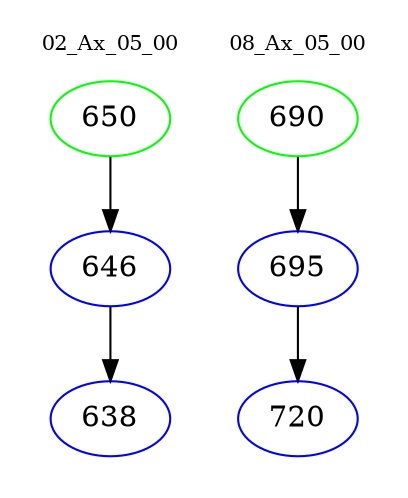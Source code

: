 digraph{
subgraph cluster_0 {
color = white
label = "02_Ax_05_00";
fontsize=10;
T0_650 [label="650", color="green"]
T0_650 -> T0_646 [color="black"]
T0_646 [label="646", color="blue"]
T0_646 -> T0_638 [color="black"]
T0_638 [label="638", color="blue"]
}
subgraph cluster_1 {
color = white
label = "08_Ax_05_00";
fontsize=10;
T1_690 [label="690", color="green"]
T1_690 -> T1_695 [color="black"]
T1_695 [label="695", color="blue"]
T1_695 -> T1_720 [color="black"]
T1_720 [label="720", color="blue"]
}
}
